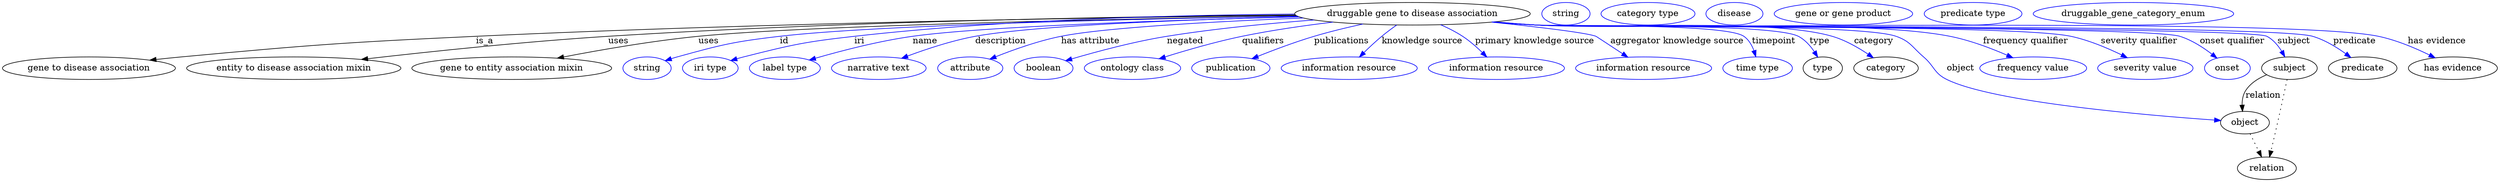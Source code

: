 digraph {
	graph [bb="0,0,3977.6,283"];
	node [label="\N"];
	"druggable gene to disease association"	[height=0.5,
		label="druggable gene to disease association",
		pos="2248.8,265",
		width=5.2176];
	"gene to disease association"	[height=0.5,
		pos="137.79,178",
		width=3.8274];
	"druggable gene to disease association" -> "gene to disease association"	[label=is_a,
		lp="769.79,221.5",
		pos="e,234.59,190.82 2062.8,262.42 1780.2,259.38 1226,250.97 755.79,229 546.17,219.21 493.74,215.39 284.79,196 271.84,194.8 258.27,193.41 \
244.83,191.95"];
	"entity to disease association mixin"	[height=0.5,
		pos="464.79,178",
		width=4.7482];
	"druggable gene to disease association" -> "entity to disease association mixin"	[label=uses,
		lp="983.29,221.5",
		pos="e,572.81,192.03 2061.8,263.11 1811.9,260.95 1355.6,253.64 966.79,229 835.04,220.65 684.4,204.8 582.8,193.18"];
	"gene to entity association mixin"	[height=0.5,
		pos="812.79,178",
		width=4.4232];
	"druggable gene to disease association" -> "gene to entity association mixin"	[label=uses,
		lp="1127.3,221.5",
		pos="e,885.59,194.05 2064.8,261.37 1791.2,256.95 1290.1,246.72 1110.8,229 1037.6,221.77 955.26,207.47 895.69,196.01"];
	id	[color=blue,
		height=0.5,
		label=string,
		pos="1028.8,178",
		width=1.0652];
	"druggable gene to disease association" -> id	[color=blue,
		label=id,
		lp="1247.8,221.5",
		pos="e,1057.8,190.01 2065.1,261.23 1818.8,256.89 1394.9,247.06 1240.8,229 1166.9,220.35 1148.5,215.79 1076.8,196 1073.7,195.14 1070.5,\
194.18 1067.3,193.17",
		style=solid];
	iri	[color=blue,
		height=0.5,
		label="iri type",
		pos="1129.8,178",
		width=1.2277];
	"druggable gene to disease association" -> iri	[color=blue,
		label=iri,
		lp="1366.8,221.5",
		pos="e,1162.4,190.17 2060.7,264.55 1880.1,263.21 1600,256.21 1358.8,229 1279.7,220.08 1259.9,215.53 1182.8,196 1179.4,195.13 1175.8,194.16 \
1172.3,193.14",
		style=solid];
	name	[color=blue,
		height=0.5,
		label="label type",
		pos="1248.8,178",
		width=1.5707];
	"druggable gene to disease association" -> name	[color=blue,
		label=name,
		lp="1471.8,221.5",
		pos="e,1288,191.17 2067.9,260.1 1870.1,255.11 1566.2,245.14 1451.8,229 1398.3,221.46 1338.5,205.8 1297.7,194.01",
		style=solid];
	description	[color=blue,
		height=0.5,
		label="narrative text",
		pos="1398.8,178",
		width=2.0943];
	"druggable gene to disease association" -> description	[color=blue,
		label=description,
		lp="1590.3,221.5",
		pos="e,1434.7,193.94 2066.7,260.43 1893.3,256.03 1645.1,246.83 1549.8,229 1513.5,222.2 1473.8,208.84 1444.3,197.64",
		style=solid];
	"has attribute"	[color=blue,
		height=0.5,
		label=attribute,
		pos="1543.8,178",
		width=1.4443];
	"druggable gene to disease association" -> "has attribute"	[color=blue,
		label="has attribute",
		lp="1732.8,221.5",
		pos="e,1574.4,192.56 2073.8,258.39 1936.6,253.01 1757.3,243.53 1685.8,229 1650.4,221.81 1611.8,207.81 1583.8,196.45",
		style=solid];
	negated	[color=blue,
		height=0.5,
		label=boolean,
		pos="1660.8,178",
		width=1.2999];
	"druggable gene to disease association" -> negated	[color=blue,
		label=negated,
		lp="1885.8,221.5",
		pos="e,1695.6,190.16 2091.7,255.06 2019.8,249.66 1933.7,241.37 1856.8,229 1793.2,218.78 1777.9,212.85 1715.8,196 1712.4,195.08 1708.9,\
194.1 1705.4,193.08",
		style=solid];
	qualifiers	[color=blue,
		height=0.5,
		label="ontology class",
		pos="1801.8,178",
		width=2.1304];
	"druggable gene to disease association" -> qualifiers	[color=blue,
		label=qualifiers,
		lp="2010.3,221.5",
		pos="e,1844.1,193.04 2121.9,251.67 2075.9,246.16 2023.8,238.68 1976.8,229 1935,220.38 1888.5,206.93 1854,196.15",
		style=solid];
	publications	[color=blue,
		height=0.5,
		label=publication,
		pos="1958.8,178",
		width=1.7332];
	"druggable gene to disease association" -> publications	[color=blue,
		label=publications,
		lp="2135.8,221.5",
		pos="e,1992.5,193.18 2169.6,248.61 2144.5,243.13 2116.8,236.45 2091.8,229 2061.3,219.92 2027.7,207.29 2002,197",
		style=solid];
	"knowledge source"	[color=blue,
		height=0.5,
		label="information resource",
		pos="2147.8,178",
		width=3.015];
	"druggable gene to disease association" -> "knowledge source"	[color=blue,
		label="knowledge source",
		lp="2264.3,221.5",
		pos="e,2164.1,195.85 2223.6,247.06 2215.8,241.53 2207.3,235.21 2199.8,229 2190.1,220.96 2180,211.52 2171.3,203.02",
		style=solid];
	"primary knowledge source"	[color=blue,
		height=0.5,
		label="information resource",
		pos="2382.8,178",
		width=3.015];
	"druggable gene to disease association" -> "primary knowledge source"	[color=blue,
		label="primary knowledge source",
		lp="2443.8,221.5",
		pos="e,2367.4,195.85 2293.8,247.46 2305.6,242.29 2318,236.06 2328.8,229 2340,221.67 2351,211.98 2360.2,203.08",
		style=solid];
	"aggregator knowledge source"	[color=blue,
		height=0.5,
		label="information resource",
		pos="2617.8,178",
		width=3.015];
	"druggable gene to disease association" -> "aggregator knowledge source"	[color=blue,
		label="aggregator knowledge source",
		lp="2671.3,221.5",
		pos="e,2592.6,195.59 2375.2,251.62 2447,244.1 2525.8,234.86 2541.8,229 2542.1,228.88 2564,214.49 2584.2,201.18",
		style=solid];
	timepoint	[color=blue,
		height=0.5,
		label="time type",
		pos="2799.8,178",
		width=1.5346];
	"druggable gene to disease association" -> timepoint	[color=blue,
		label=timepoint,
		lp="2825.8,221.5",
		pos="e,2796.9,196.33 2379.9,252.1 2401.9,250.27 2424.5,248.5 2445.8,247 2482.6,244.41 2747.4,250.02 2777.8,229 2785.6,223.59 2790.7,214.75 \
2794,205.99",
		style=solid];
	type	[height=0.5,
		pos="2903.8,178",
		width=0.86659];
	"druggable gene to disease association" -> type	[color=blue,
		label=type,
		lp="2898.8,221.5",
		pos="e,2895.7,195.66 2378.8,251.98 2401.1,250.15 2424.1,248.4 2445.8,247 2492.3,244 2823.4,250.34 2864.8,229 2875.4,223.52 2884.1,213.68 \
2890.5,204.16",
		style=solid];
	category	[height=0.5,
		pos="3004.8,178",
		width=1.4263];
	"druggable gene to disease association" -> category	[color=blue,
		label=category,
		lp="2985.3,221.5",
		pos="e,2984.6,194.63 2378.3,251.93 2400.8,250.09 2423.9,248.36 2445.8,247 2550.8,240.48 2817.8,258.3 2918.8,229 2939.4,223.03 2960.2,\
211.11 2976.2,200.4",
		style=solid];
	object	[height=0.5,
		pos="3575.8,91",
		width=1.0832];
	"druggable gene to disease association" -> object	[color=blue,
		label=object,
		lp="3122.8,178",
		pos="e,3537.3,94.376 2377.5,251.87 2400.2,250.02 2423.7,248.3 2445.8,247 2509.6,243.25 2960.5,250.16 3020.8,229 3043.9,220.91 3046.3,\
212.02 3064.8,196 3081.9,181.17 3080.6,170.12 3100.8,160 3175.1,122.85 3421.7,102.32 3527.2,95.058",
		style=solid];
	"frequency qualifier"	[color=blue,
		height=0.5,
		label="frequency value",
		pos="3238.8,178",
		width=2.3651];
	"druggable gene to disease association" -> "frequency qualifier"	[color=blue,
		label="frequency qualifier",
		lp="3226.8,221.5",
		pos="e,3206.3,194.68 2377.2,251.82 2400,249.97 2423.6,248.26 2445.8,247 2592.3,238.69 2961.8,257.2 3105.8,229 3137.3,222.82 3171.2,209.97 \
3196.9,198.85",
		style=solid];
	"severity qualifier"	[color=blue,
		height=0.5,
		label="severity value",
		pos="3417.8,178",
		width=2.1123];
	"druggable gene to disease association" -> "severity qualifier"	[color=blue,
		label="severity qualifier",
		lp="3407.8,221.5",
		pos="e,3389,194.75 2376.4,251.77 2399.5,249.91 2423.3,248.2 2445.8,247 2540.5,241.92 3206.1,248.71 3298.8,229 3327.1,222.98 3357.2,210.3 \
3380,199.22",
		style=solid];
	"onset qualifier"	[color=blue,
		height=0.5,
		label=onset,
		pos="3547.8,178",
		width=1.011];
	"druggable gene to disease association" -> "onset qualifier"	[color=blue,
		label="onset qualifier",
		lp="3555.3,221.5",
		pos="e,3531.1,194.26 2376.1,251.72 2399.3,249.86 2423.2,248.17 2445.8,247 2502.8,244.05 3418.3,246.01 3472.8,229 3491.2,223.24 3509.3,\
211.42 3523.1,200.72",
		style=solid];
	subject	[height=0.5,
		pos="3646.8,178",
		width=1.2277];
	"druggable gene to disease association" -> subject	[color=blue,
		label=subject,
		lp="3653.8,221.5",
		pos="e,3639.5,196.23 2375.9,251.71 2399.1,249.84 2423.2,248.15 2445.8,247 2478.1,245.36 3582.1,243.98 3610.8,229 3620.8,223.75 3628.8,\
214.26 3634.6,204.95",
		style=solid];
	predicate	[height=0.5,
		pos="3763.8,178",
		width=1.5165];
	"druggable gene to disease association" -> predicate	[color=blue,
		label=predicate,
		lp="3750.8,221.5",
		pos="e,3744.9,195.02 2375.6,251.71 2398.9,249.83 2423.1,248.14 2445.8,247 2514.5,243.54 3617.8,248.44 3683.8,229 3703,223.35 3722,211.72 \
3736.7,201.1",
		style=solid];
	"has evidence"	[height=0.5,
		pos="3906.8,178",
		width=1.9679];
	"druggable gene to disease association" -> "has evidence"	[color=blue,
		label="has evidence",
		lp="3881.3,221.5",
		pos="e,3878.7,194.57 2375.6,251.69 2398.9,249.81 2423.1,248.13 2445.8,247 2594.8,239.58 3642.7,259.69 3788.8,229 3817,223.08 3846.9,210.35 \
3869.5,199.22",
		style=solid];
	association_type	[color=blue,
		height=0.5,
		label=string,
		pos="2492.8,265",
		width=1.0652];
	association_category	[color=blue,
		height=0.5,
		label="category type",
		pos="2623.8,265",
		width=2.0762];
	relation	[height=0.5,
		pos="3610.8,18",
		width=1.2999];
	object -> relation	[pos="e,3602.3,36.198 3584.1,73.174 3588.2,64.896 3593.2,54.723 3597.8,45.438",
		style=dotted];
	"gene to disease association_object"	[color=blue,
		height=0.5,
		label=disease,
		pos="2761.8,265",
		width=1.2638];
	subject -> object	[label=relation,
		lp="3604.8,134.5",
		pos="e,3572,109.01 3610.4,167.42 3597.6,162.12 3584.4,154.06 3576.8,142 3572.5,135.26 3571.2,126.93 3571.2,119.01"];
	subject -> relation	[pos="e,3615,36.005 3643.1,160.05 3638.7,139.44 3630.9,103.63 3623.8,73 3621.8,64.183 3619.5,54.574 3617.4,45.938",
		style=dotted];
	"druggable gene to disease association_subject"	[color=blue,
		height=0.5,
		label="gene or gene product",
		pos="2935.8,265",
		width=3.0692];
	"druggable gene to disease association_predicate"	[color=blue,
		height=0.5,
		label="predicate type",
		pos="3141.8,265",
		width=2.1665];
	"druggable gene to disease association_has evidence"	[color=blue,
		height=0.5,
		label=druggable_gene_category_enum,
		pos="3397.8,265",
		width=4.4413];
}
